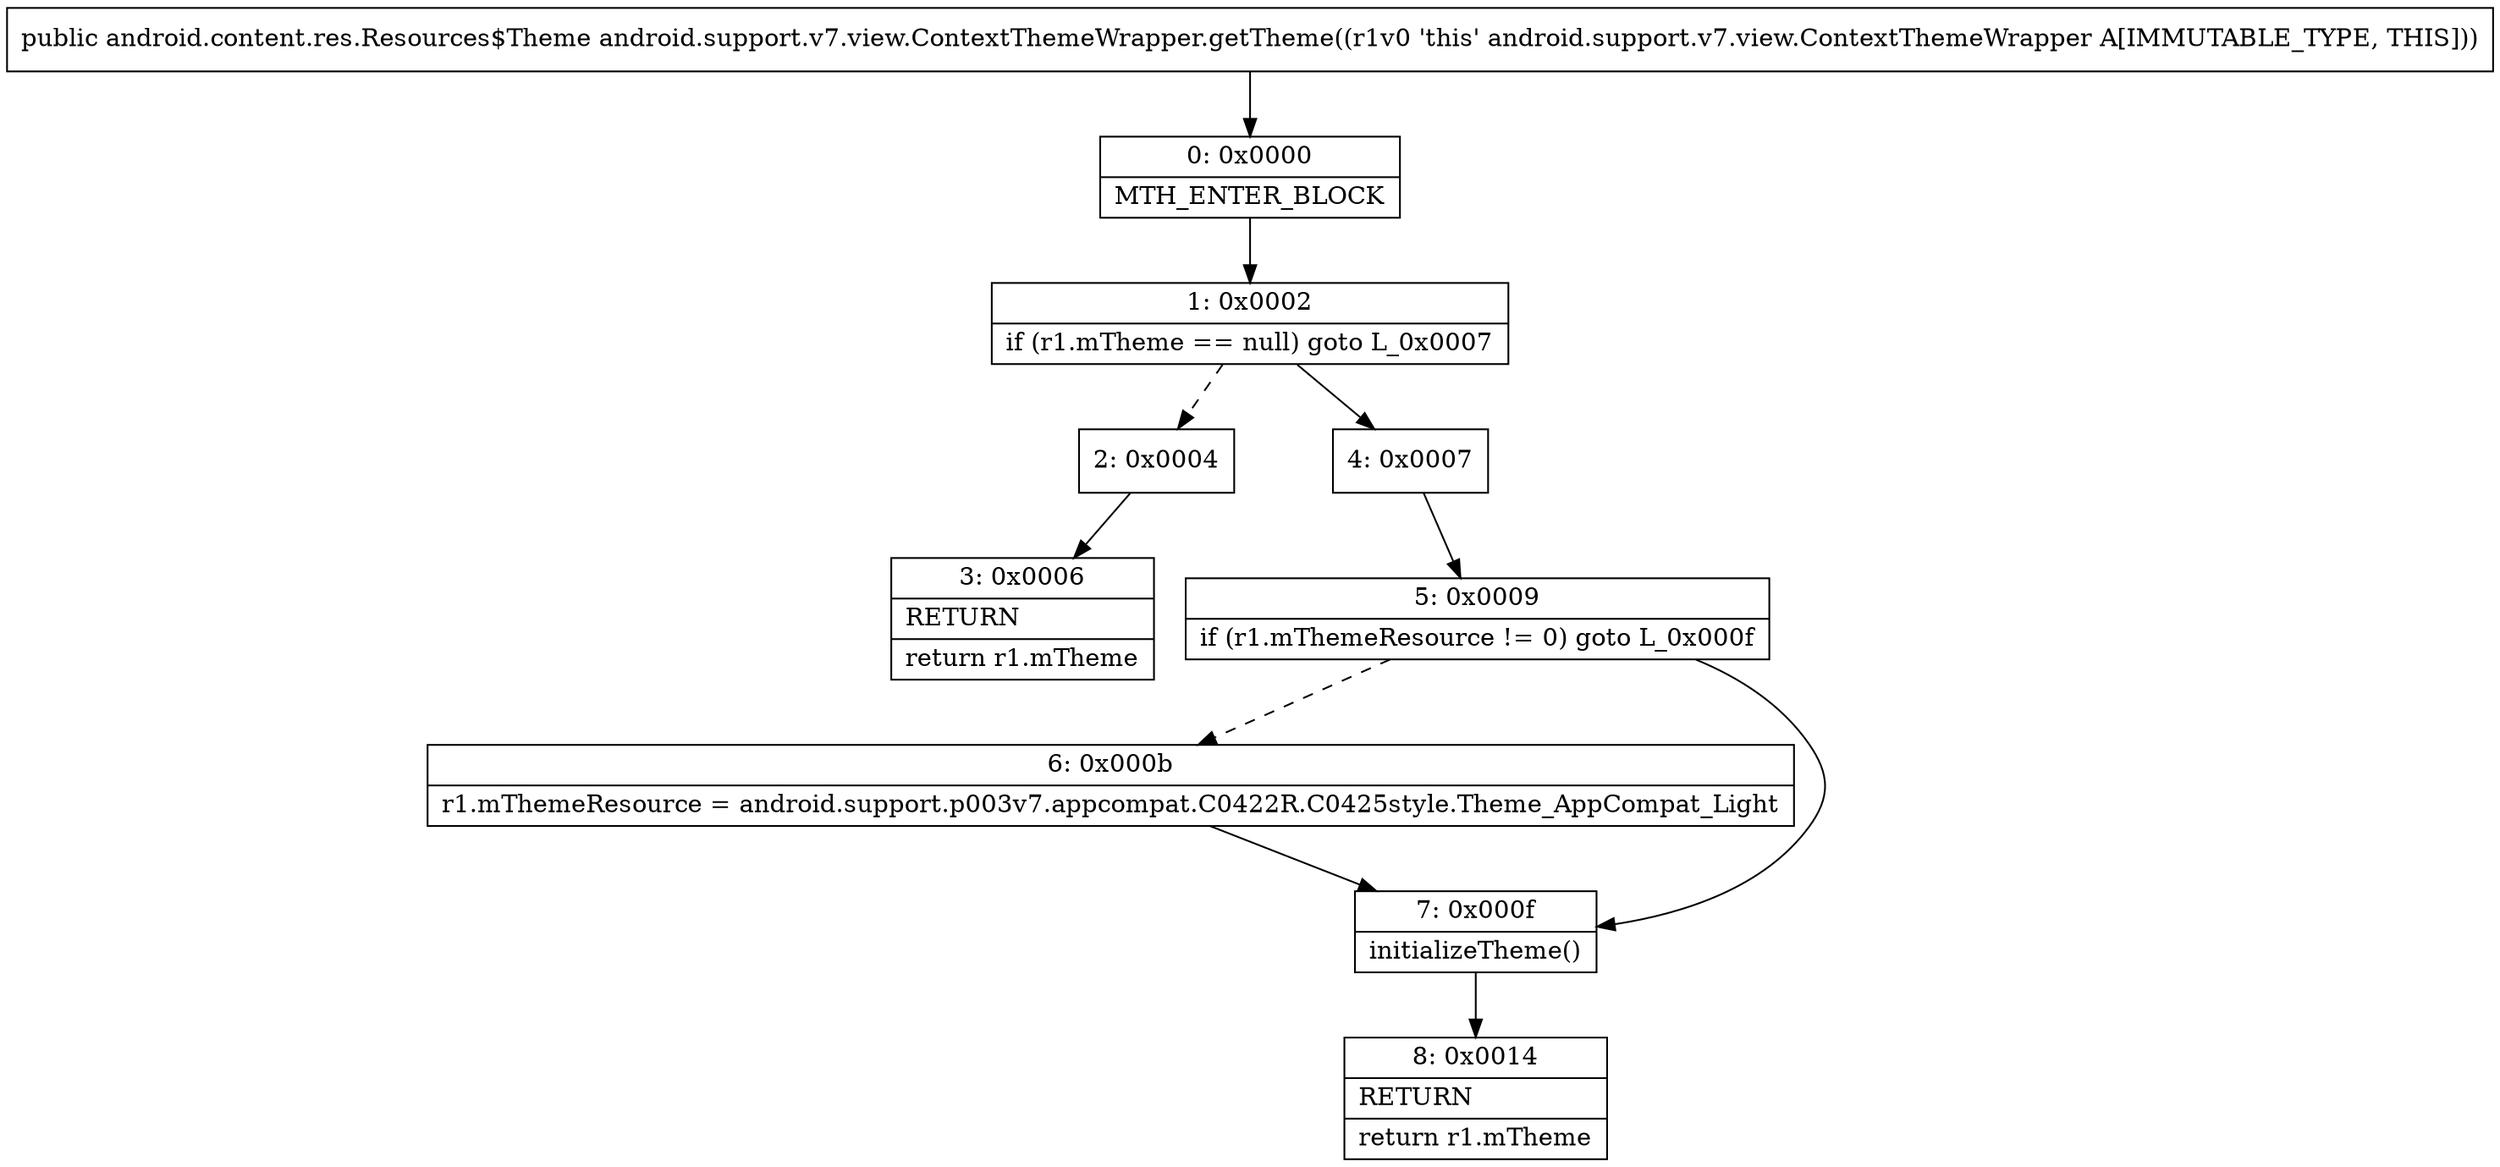digraph "CFG forandroid.support.v7.view.ContextThemeWrapper.getTheme()Landroid\/content\/res\/Resources$Theme;" {
Node_0 [shape=record,label="{0\:\ 0x0000|MTH_ENTER_BLOCK\l}"];
Node_1 [shape=record,label="{1\:\ 0x0002|if (r1.mTheme == null) goto L_0x0007\l}"];
Node_2 [shape=record,label="{2\:\ 0x0004}"];
Node_3 [shape=record,label="{3\:\ 0x0006|RETURN\l|return r1.mTheme\l}"];
Node_4 [shape=record,label="{4\:\ 0x0007}"];
Node_5 [shape=record,label="{5\:\ 0x0009|if (r1.mThemeResource != 0) goto L_0x000f\l}"];
Node_6 [shape=record,label="{6\:\ 0x000b|r1.mThemeResource = android.support.p003v7.appcompat.C0422R.C0425style.Theme_AppCompat_Light\l}"];
Node_7 [shape=record,label="{7\:\ 0x000f|initializeTheme()\l}"];
Node_8 [shape=record,label="{8\:\ 0x0014|RETURN\l|return r1.mTheme\l}"];
MethodNode[shape=record,label="{public android.content.res.Resources$Theme android.support.v7.view.ContextThemeWrapper.getTheme((r1v0 'this' android.support.v7.view.ContextThemeWrapper A[IMMUTABLE_TYPE, THIS])) }"];
MethodNode -> Node_0;
Node_0 -> Node_1;
Node_1 -> Node_2[style=dashed];
Node_1 -> Node_4;
Node_2 -> Node_3;
Node_4 -> Node_5;
Node_5 -> Node_6[style=dashed];
Node_5 -> Node_7;
Node_6 -> Node_7;
Node_7 -> Node_8;
}


